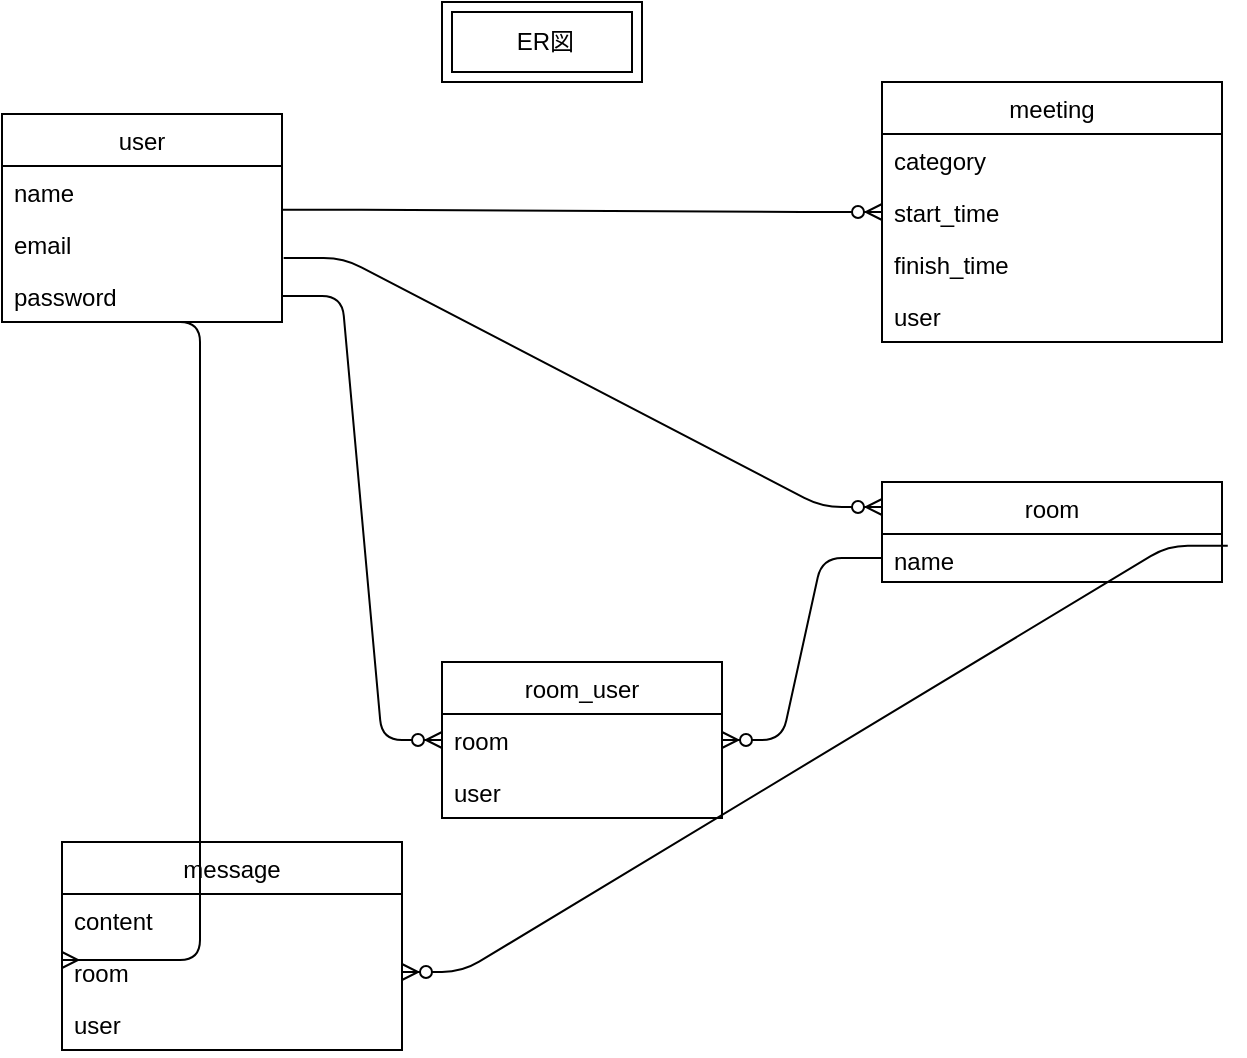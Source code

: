 <mxfile version="13.6.5" pages="2">
    <diagram id="mI3Ez_Lswgpsz_SU4w9T" name="ページ1">
        <mxGraphModel dx="926" dy="297" grid="1" gridSize="10" guides="0" tooltips="1" connect="1" arrows="1" fold="1" page="0" pageScale="1" pageWidth="827" pageHeight="1169" background="none" math="0" shadow="0">
            <root>
                <mxCell id="0"/>
                <mxCell id="1" parent="0"/>
                <mxCell id="w1u5fe94BS1O1GUdjjYF-148" value="&amp;nbsp;ER図" style="shape=ext;margin=3;double=1;whiteSpace=wrap;html=1;align=center;" parent="1" vertex="1">
                    <mxGeometry x="40" y="130" width="100" height="40" as="geometry"/>
                </mxCell>
                <mxCell id="151" value="" style="edgeStyle=entityRelationEdgeStyle;fontSize=12;html=1;endArrow=ERzeroToMany;endFill=1;exitX=1;exitY=0.5;exitDx=0;exitDy=0;" edge="1" parent="1" source="86" target="w1u5fe94BS1O1GUdjjYF-142">
                    <mxGeometry width="100" height="100" relative="1" as="geometry">
                        <mxPoint x="-20" y="280" as="sourcePoint"/>
                        <mxPoint x="80" y="180" as="targetPoint"/>
                    </mxGeometry>
                </mxCell>
                <mxCell id="152" value="" style="edgeStyle=entityRelationEdgeStyle;fontSize=12;html=1;endArrow=ERzeroToMany;endFill=1;entryX=0;entryY=0.5;entryDx=0;entryDy=0;exitX=0.998;exitY=0.841;exitDx=0;exitDy=0;exitPerimeter=0;" edge="1" parent="1" source="75" target="104">
                    <mxGeometry width="100" height="100" relative="1" as="geometry">
                        <mxPoint x="-43" y="235" as="sourcePoint"/>
                        <mxPoint x="260" y="228" as="targetPoint"/>
                    </mxGeometry>
                </mxCell>
                <mxCell id="74" value="user" style="swimlane;fontStyle=0;childLayout=stackLayout;horizontal=1;startSize=26;fillColor=none;horizontalStack=0;resizeParent=1;resizeParentMax=0;resizeLast=0;collapsible=1;marginBottom=0;" parent="1" vertex="1">
                    <mxGeometry x="-180" y="186" width="140" height="104" as="geometry"/>
                </mxCell>
                <mxCell id="75" value="name" style="text;strokeColor=none;fillColor=none;align=left;verticalAlign=top;spacingLeft=4;spacingRight=4;overflow=hidden;rotatable=0;points=[[0,0.5],[1,0.5]];portConstraint=eastwest;" parent="74" vertex="1">
                    <mxGeometry y="26" width="140" height="26" as="geometry"/>
                </mxCell>
                <mxCell id="150" value="" style="edgeStyle=entityRelationEdgeStyle;fontSize=12;html=1;endArrow=ERmany;entryX=0;entryY=0.269;entryDx=0;entryDy=0;entryPerimeter=0;" edge="1" parent="74" target="120">
                    <mxGeometry width="100" height="100" relative="1" as="geometry">
                        <mxPoint x="69" y="104" as="sourcePoint"/>
                        <mxPoint x="-5" y="253" as="targetPoint"/>
                    </mxGeometry>
                </mxCell>
                <mxCell id="76" value="email" style="text;strokeColor=none;fillColor=none;align=left;verticalAlign=top;spacingLeft=4;spacingRight=4;overflow=hidden;rotatable=0;points=[[0,0.5],[1,0.5]];portConstraint=eastwest;" parent="74" vertex="1">
                    <mxGeometry y="52" width="140" height="26" as="geometry"/>
                </mxCell>
                <mxCell id="86" value="password&#10;" style="text;strokeColor=none;fillColor=none;align=left;verticalAlign=top;spacingLeft=4;spacingRight=4;overflow=hidden;rotatable=0;points=[[0,0.5],[1,0.5]];portConstraint=eastwest;" parent="74" vertex="1">
                    <mxGeometry y="78" width="140" height="26" as="geometry"/>
                </mxCell>
                <mxCell id="153" value="" style="edgeStyle=entityRelationEdgeStyle;fontSize=12;html=1;endArrow=ERzeroToMany;endFill=1;exitX=1.006;exitY=0.77;exitDx=0;exitDy=0;exitPerimeter=0;entryX=0;entryY=0.25;entryDx=0;entryDy=0;" edge="1" parent="1" source="76" target="132">
                    <mxGeometry width="100" height="100" relative="1" as="geometry">
                        <mxPoint x="50" y="310" as="sourcePoint"/>
                        <mxPoint x="290" y="492" as="targetPoint"/>
                    </mxGeometry>
                </mxCell>
                <mxCell id="155" value="" style="edgeStyle=entityRelationEdgeStyle;fontSize=12;html=1;endArrow=ERzeroToMany;endFill=1;" edge="1" parent="1" source="149" target="w1u5fe94BS1O1GUdjjYF-142">
                    <mxGeometry width="100" height="100" relative="1" as="geometry">
                        <mxPoint x="290" y="519" as="sourcePoint"/>
                        <mxPoint x="140" y="430" as="targetPoint"/>
                    </mxGeometry>
                </mxCell>
                <mxCell id="156" value="" style="edgeStyle=entityRelationEdgeStyle;fontSize=12;html=1;endArrow=ERzeroToMany;endFill=1;exitX=1.017;exitY=0.245;exitDx=0;exitDy=0;exitPerimeter=0;" edge="1" parent="1" source="149" target="120">
                    <mxGeometry width="100" height="100" relative="1" as="geometry">
                        <mxPoint x="350" y="560" as="sourcePoint"/>
                        <mxPoint x="110" y="720" as="targetPoint"/>
                    </mxGeometry>
                </mxCell>
                <mxCell id="132" value="room" style="swimlane;fontStyle=0;childLayout=stackLayout;horizontal=1;startSize=26;fillColor=none;horizontalStack=0;resizeParent=1;resizeParentMax=0;resizeLast=0;collapsible=1;marginBottom=0;" vertex="1" parent="1">
                    <mxGeometry x="260" y="370" width="170" height="50" as="geometry"/>
                </mxCell>
                <mxCell id="149" value="name&#10;" style="text;strokeColor=none;fillColor=none;align=left;verticalAlign=top;spacingLeft=4;spacingRight=4;overflow=hidden;rotatable=0;points=[[0,0.5],[1,0.5]];portConstraint=eastwest;" vertex="1" parent="132">
                    <mxGeometry y="26" width="170" height="24" as="geometry"/>
                </mxCell>
                <mxCell id="100" value="meeting" style="swimlane;fontStyle=0;childLayout=stackLayout;horizontal=1;startSize=26;fillColor=none;horizontalStack=0;resizeParent=1;resizeParentMax=0;resizeLast=0;collapsible=1;marginBottom=0;" parent="1" vertex="1">
                    <mxGeometry x="260" y="170" width="170" height="130" as="geometry"/>
                </mxCell>
                <mxCell id="102" value="category" style="text;strokeColor=none;fillColor=none;align=left;verticalAlign=top;spacingLeft=4;spacingRight=4;overflow=hidden;rotatable=0;points=[[0,0.5],[1,0.5]];portConstraint=eastwest;" parent="100" vertex="1">
                    <mxGeometry y="26" width="170" height="26" as="geometry"/>
                </mxCell>
                <mxCell id="104" value="start_time" style="text;strokeColor=none;fillColor=none;align=left;verticalAlign=top;spacingLeft=4;spacingRight=4;overflow=hidden;rotatable=0;points=[[0,0.5],[1,0.5]];portConstraint=eastwest;" parent="100" vertex="1">
                    <mxGeometry y="52" width="170" height="26" as="geometry"/>
                </mxCell>
                <mxCell id="105" value="finish_time" style="text;strokeColor=none;fillColor=none;align=left;verticalAlign=top;spacingLeft=4;spacingRight=4;overflow=hidden;rotatable=0;points=[[0,0.5],[1,0.5]];portConstraint=eastwest;" parent="100" vertex="1">
                    <mxGeometry y="78" width="170" height="26" as="geometry"/>
                </mxCell>
                <mxCell id="127" value="user" style="text;strokeColor=none;fillColor=none;align=left;verticalAlign=top;spacingLeft=4;spacingRight=4;overflow=hidden;rotatable=0;points=[[0,0.5],[1,0.5]];portConstraint=eastwest;" vertex="1" parent="100">
                    <mxGeometry y="104" width="170" height="26" as="geometry"/>
                </mxCell>
                <mxCell id="115" value="room_user" style="swimlane;fontStyle=0;childLayout=stackLayout;horizontal=1;startSize=26;fillColor=none;horizontalStack=0;resizeParent=1;resizeParentMax=0;resizeLast=0;collapsible=1;marginBottom=0;" parent="1" vertex="1">
                    <mxGeometry x="40" y="460" width="140" height="78" as="geometry"/>
                </mxCell>
                <mxCell id="w1u5fe94BS1O1GUdjjYF-142" value="room" style="text;strokeColor=none;fillColor=none;align=left;verticalAlign=top;spacingLeft=4;spacingRight=4;overflow=hidden;rotatable=0;points=[[0,0.5],[1,0.5]];portConstraint=eastwest;" parent="115" vertex="1">
                    <mxGeometry y="26" width="140" height="26" as="geometry"/>
                </mxCell>
                <mxCell id="118" value="user" style="text;strokeColor=none;fillColor=none;align=left;verticalAlign=top;spacingLeft=4;spacingRight=4;overflow=hidden;rotatable=0;points=[[0,0.5],[1,0.5]];portConstraint=eastwest;" parent="115" vertex="1">
                    <mxGeometry y="52" width="140" height="26" as="geometry"/>
                </mxCell>
                <mxCell id="119" value="message" style="swimlane;fontStyle=0;childLayout=stackLayout;horizontal=1;startSize=26;fillColor=none;horizontalStack=0;resizeParent=1;resizeParentMax=0;resizeLast=0;collapsible=1;marginBottom=0;" parent="1" vertex="1">
                    <mxGeometry x="-150" y="550" width="170" height="104" as="geometry"/>
                </mxCell>
                <mxCell id="123" value="content" style="text;strokeColor=none;fillColor=none;align=left;verticalAlign=top;spacingLeft=4;spacingRight=4;overflow=hidden;rotatable=0;points=[[0,0.5],[1,0.5]];portConstraint=eastwest;" parent="119" vertex="1">
                    <mxGeometry y="26" width="170" height="26" as="geometry"/>
                </mxCell>
                <mxCell id="120" value="room" style="text;strokeColor=none;fillColor=none;align=left;verticalAlign=top;spacingLeft=4;spacingRight=4;overflow=hidden;rotatable=0;points=[[0,0.5],[1,0.5]];portConstraint=eastwest;" parent="119" vertex="1">
                    <mxGeometry y="52" width="170" height="26" as="geometry"/>
                </mxCell>
                <mxCell id="131" value="user" style="text;strokeColor=none;fillColor=none;align=left;verticalAlign=top;spacingLeft=4;spacingRight=4;overflow=hidden;rotatable=0;points=[[0,0.5],[1,0.5]];portConstraint=eastwest;" vertex="1" parent="119">
                    <mxGeometry y="78" width="170" height="26" as="geometry"/>
                </mxCell>
            </root>
        </mxGraphModel>
    </diagram>
    <diagram id="f_YtSqlWa-R5vtv65QpV" name="ページ2">
        &#xa;
        <mxGraphModel dx="488" dy="529" grid="1" gridSize="10" guides="1" tooltips="1" connect="1" arrows="1" fold="1" page="1" pageScale="1" pageWidth="827" pageHeight="1169" math="0" shadow="0">
            &#xa;
            <root>
                &#xa;
                <mxCell id="Ozv1_P9-vNQK5uSt_m2e-0"/>
                &#xa;
                <mxCell id="Ozv1_P9-vNQK5uSt_m2e-1" parent="Ozv1_P9-vNQK5uSt_m2e-0"/>
                &#xa;
            </root>
            &#xa;
        </mxGraphModel>
        &#xa;
    </diagram>
</mxfile>